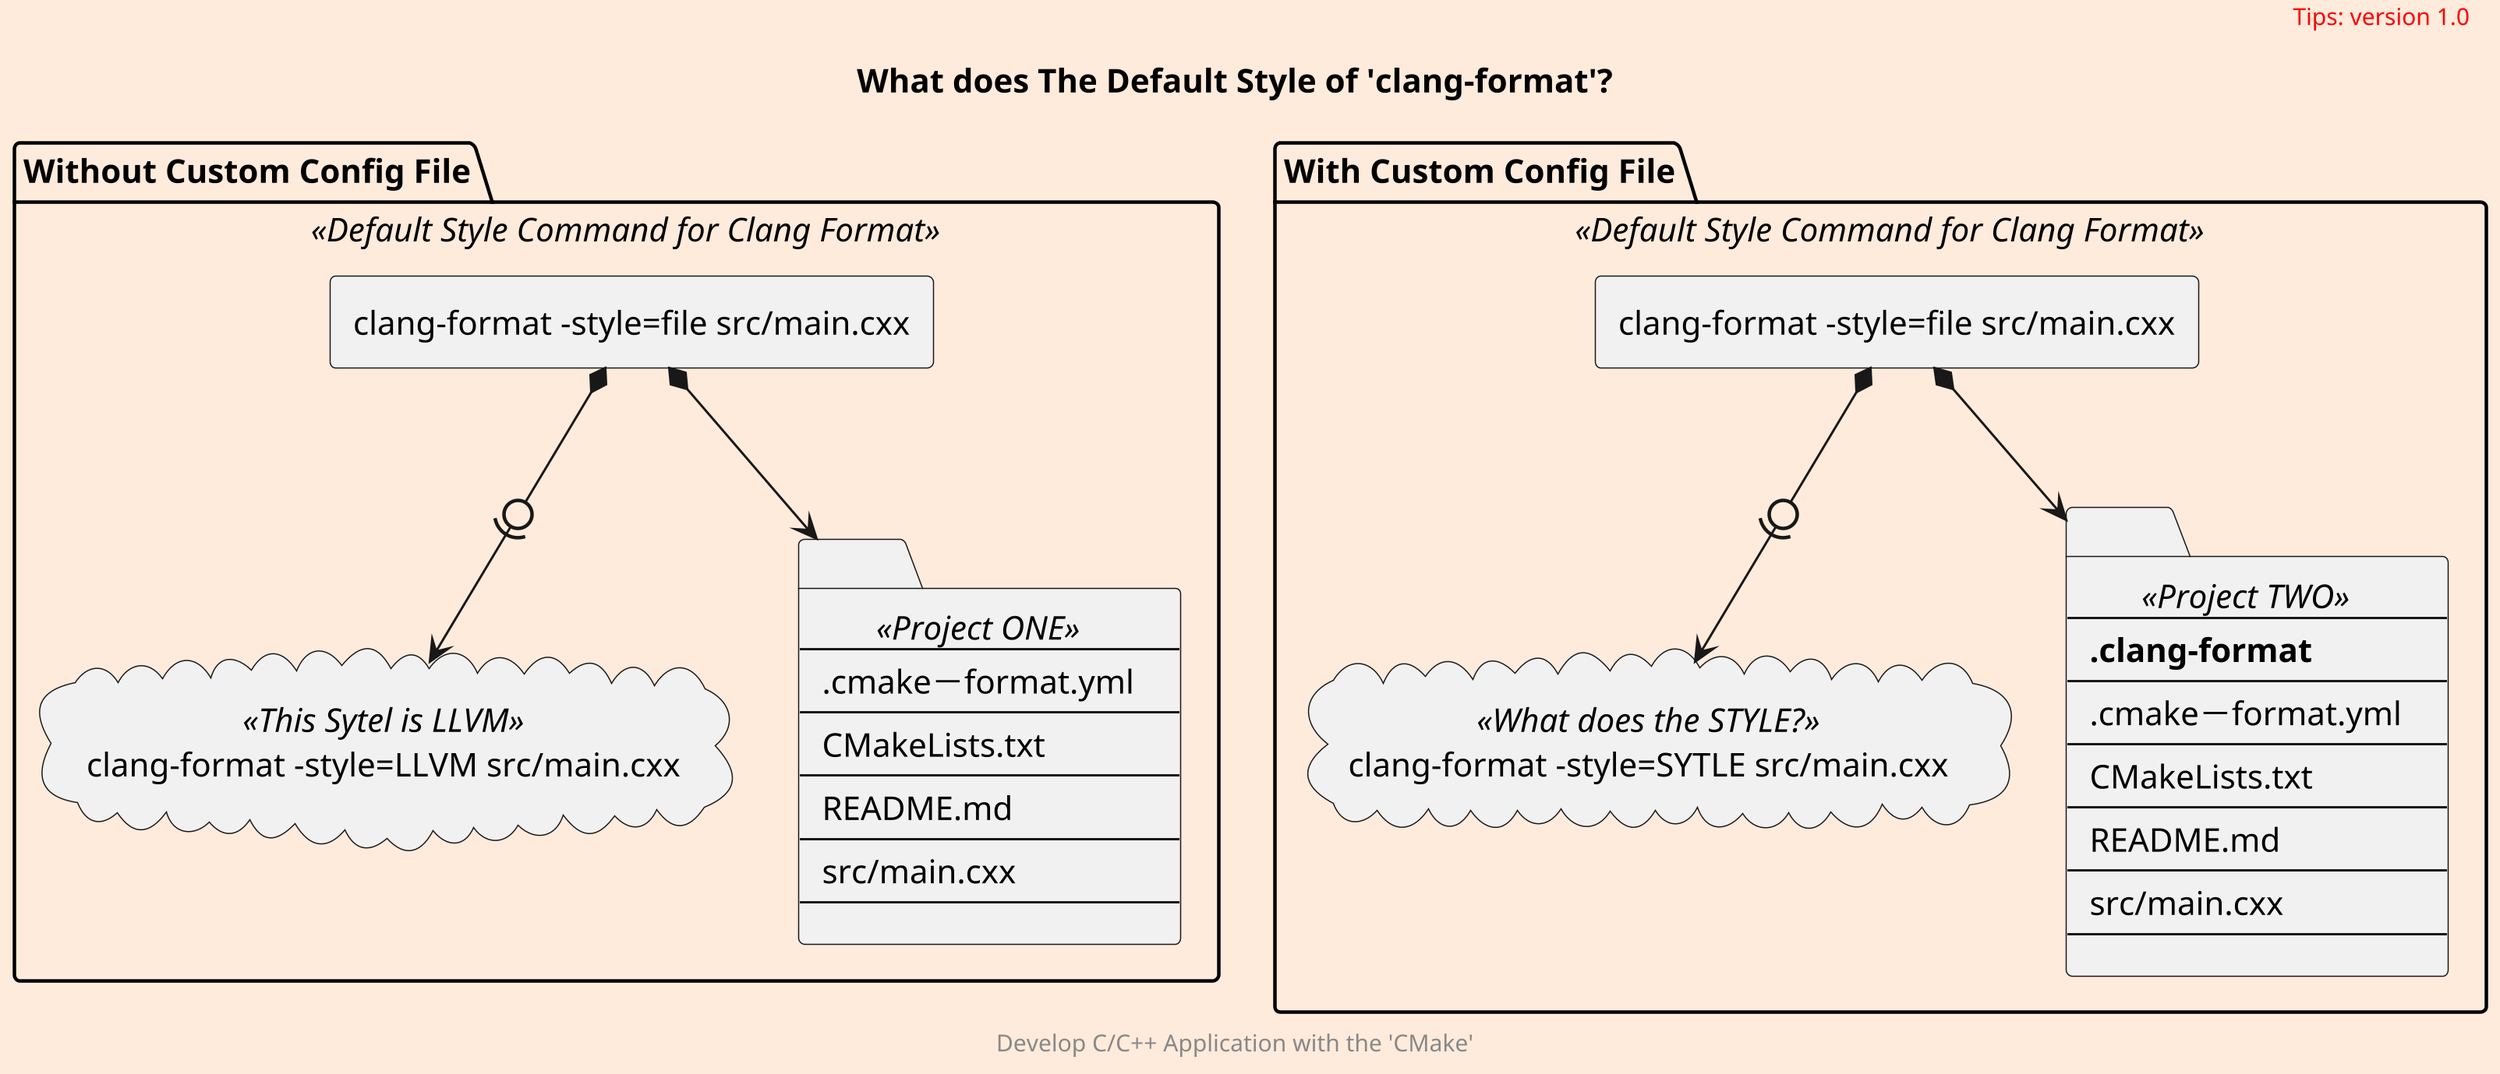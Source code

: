 @startuml
scale 300 width
skinparam backgroundColor #FFEBDC
scale 3


package "Without Custom Config File" <<Default Style Command for Clang Format>> {
    rectangle "clang-format -style=file src/main.cxx" as c1
    cloud "clang-format -style=LLVM src/main.cxx" <<This Sytel is LLVM>> as s1

    folder p1 <<Project ONE>> [
        ----
        .cmake－format.yml
        ----
        CMakeLists.txt
        ----
        README.md
        ----
        src/main.cxx
        ----
    ]
}
c1 *-0)-> s1
c1 *--> p1

package "With Custom Config File" <<Default Style Command for Clang Format>> {
    rectangle "clang-format -style=file src/main.cxx" as c2
    cloud "clang-format -style=SYTLE src/main.cxx" <<What does the STYLE?>> as s2

    folder p2 <<Project TWO>> [
        ----
        **.clang-format**
        ----
        .cmake－format.yml
        ----
        CMakeLists.txt
        ----
        README.md
        ----
        src/main.cxx
        ----
    ]
}
c2 *-0)-> s2
c2 *--> p2



'note bottom of code
'people read the codes.
'endnote



title
    What does The Default Style of 'clang-format'?
end title

header
<font color=red>Tips: version 1.0</font>
endheader

center footer Develop C/C++ Application with the 'CMake'

@enduml